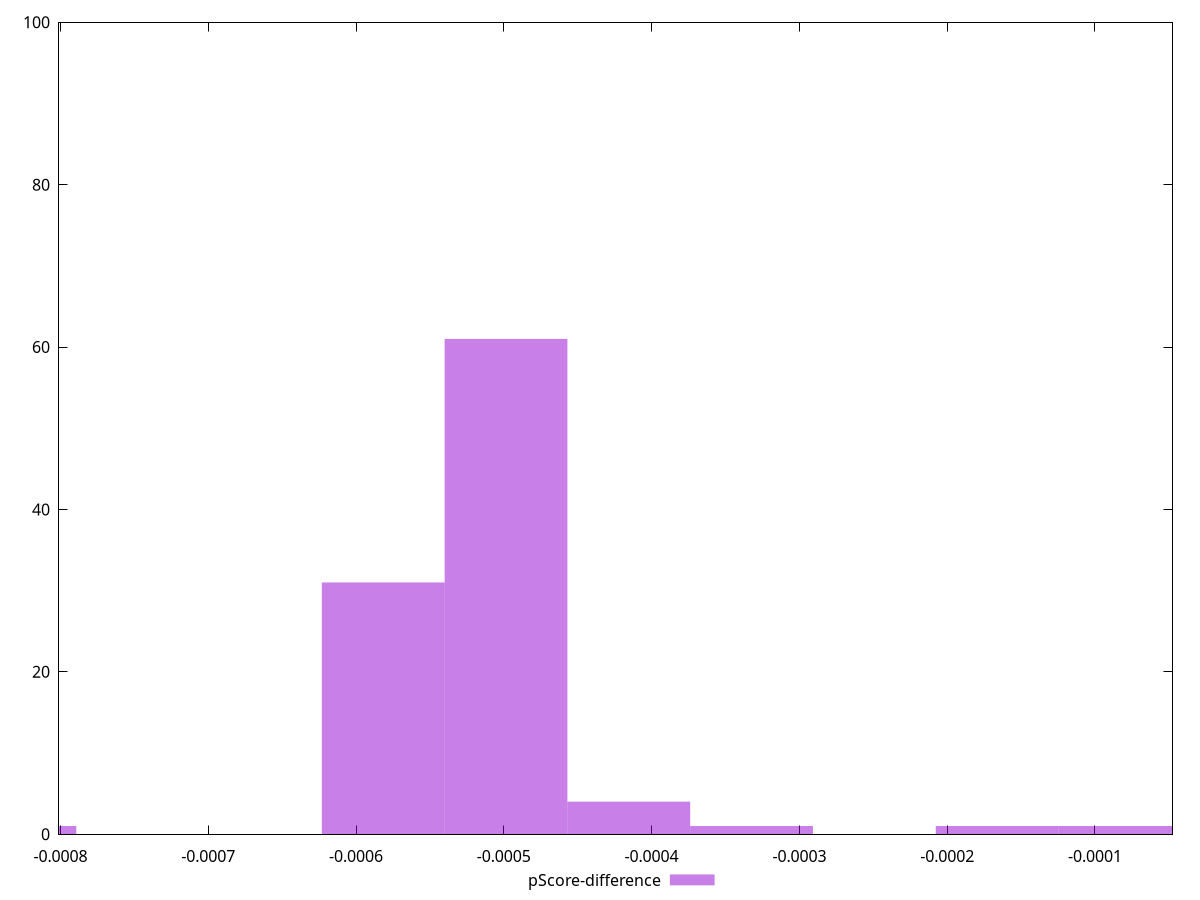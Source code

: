 reset

$pScoreDifference <<EOF
-0.0005816193225597916 31
-0.0004985308479083928 61
-0.00041544237325699397 4
-0.0000830884746513988 1
-0.0008308847465139879 1
-0.0003323538986055952 1
-0.0001661769493027976 1
EOF

set key outside below
set boxwidth 0.0000830884746513988
set xrange [-0.0008010383041228142:-0.000047511040071612776]
set yrange [0:100]
set trange [0:100]
set style fill transparent solid 0.5 noborder
set terminal svg size 640, 490 enhanced background rgb 'white'
set output "reports/report_00031_2021-02-24T23-18-18.084Z/speed-index/samples/agenda/pScore-difference/histogram.svg"

plot $pScoreDifference title "pScore-difference" with boxes

reset
